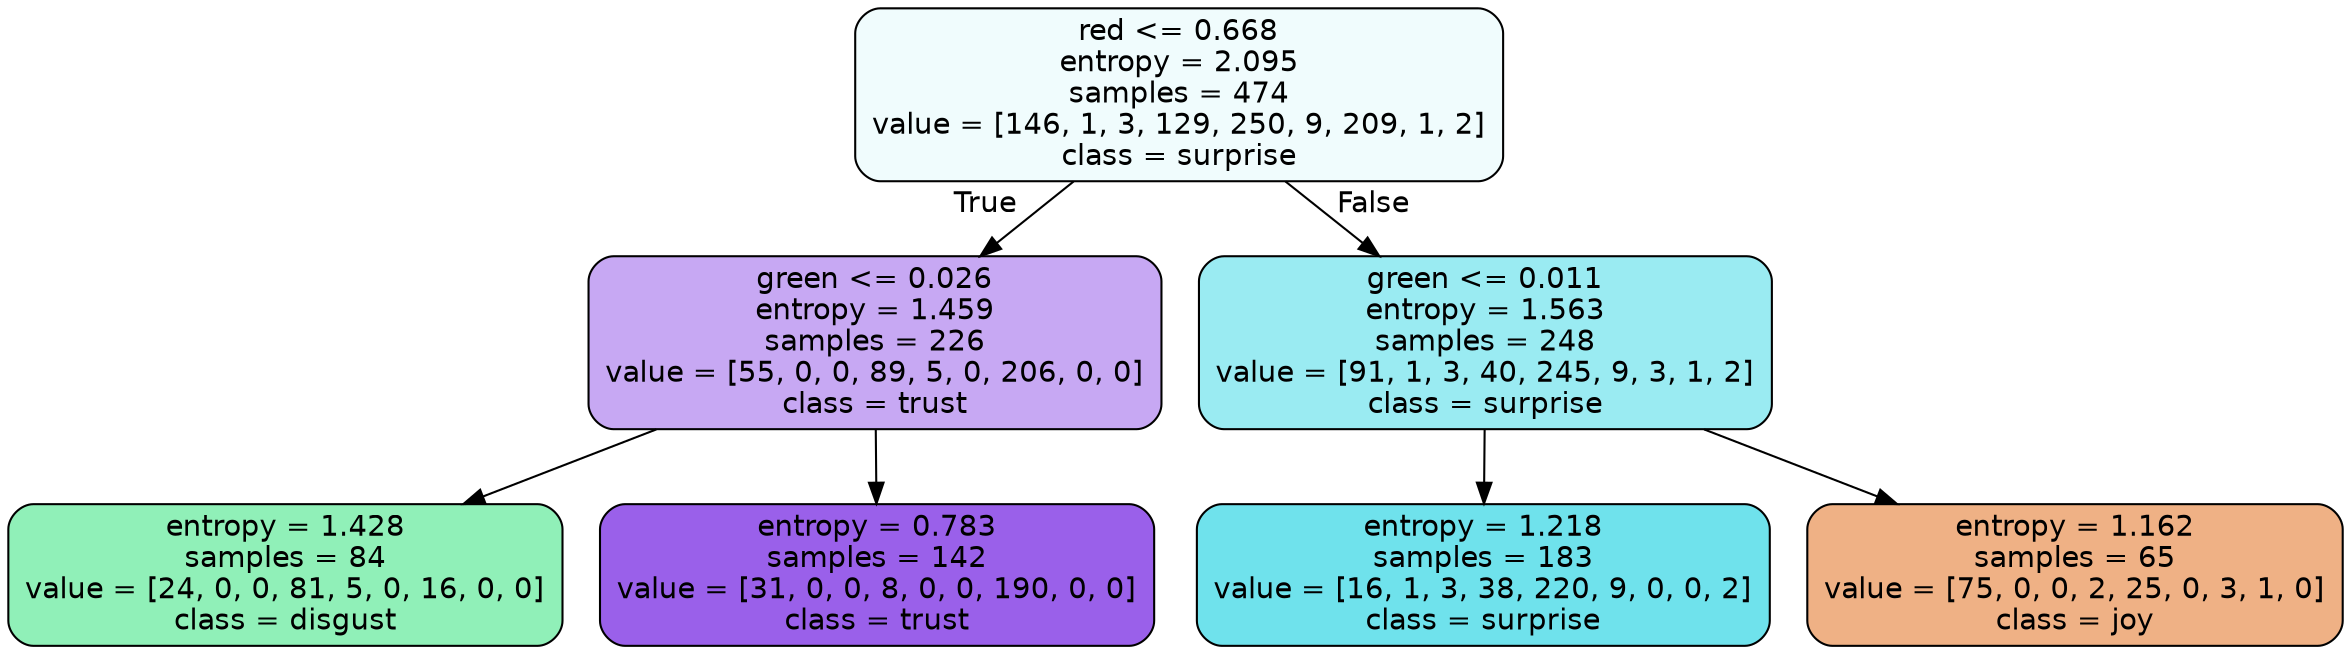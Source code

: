 digraph Tree {
node [shape=box, style="filled, rounded", color="black", fontname=helvetica] ;
edge [fontname=helvetica] ;
0 [label="red <= 0.668\nentropy = 2.095\nsamples = 474\nvalue = [146, 1, 3, 129, 250, 9, 209, 1, 2]\nclass = surprise", fillcolor="#39d7e513"] ;
1 [label="green <= 0.026\nentropy = 1.459\nsamples = 226\nvalue = [55, 0, 0, 89, 5, 0, 206, 0, 0]\nclass = trust", fillcolor="#8139e570"] ;
0 -> 1 [labeldistance=2.5, labelangle=45, headlabel="True"] ;
2 [label="entropy = 1.428\nsamples = 84\nvalue = [24, 0, 0, 81, 5, 0, 16, 0, 0]\nclass = disgust", fillcolor="#39e5818f"] ;
1 -> 2 ;
3 [label="entropy = 0.783\nsamples = 142\nvalue = [31, 0, 0, 8, 0, 0, 190, 0, 0]\nclass = trust", fillcolor="#8139e5cd"] ;
1 -> 3 ;
4 [label="green <= 0.011\nentropy = 1.563\nsamples = 248\nvalue = [91, 1, 3, 40, 245, 9, 3, 1, 2]\nclass = surprise", fillcolor="#39d7e581"] ;
0 -> 4 [labeldistance=2.5, labelangle=-45, headlabel="False"] ;
5 [label="entropy = 1.218\nsamples = 183\nvalue = [16, 1, 3, 38, 220, 9, 0, 0, 2]\nclass = surprise", fillcolor="#39d7e5b9"] ;
4 -> 5 ;
6 [label="entropy = 1.162\nsamples = 65\nvalue = [75, 0, 0, 2, 25, 0, 3, 1, 0]\nclass = joy", fillcolor="#e581399d"] ;
4 -> 6 ;
}